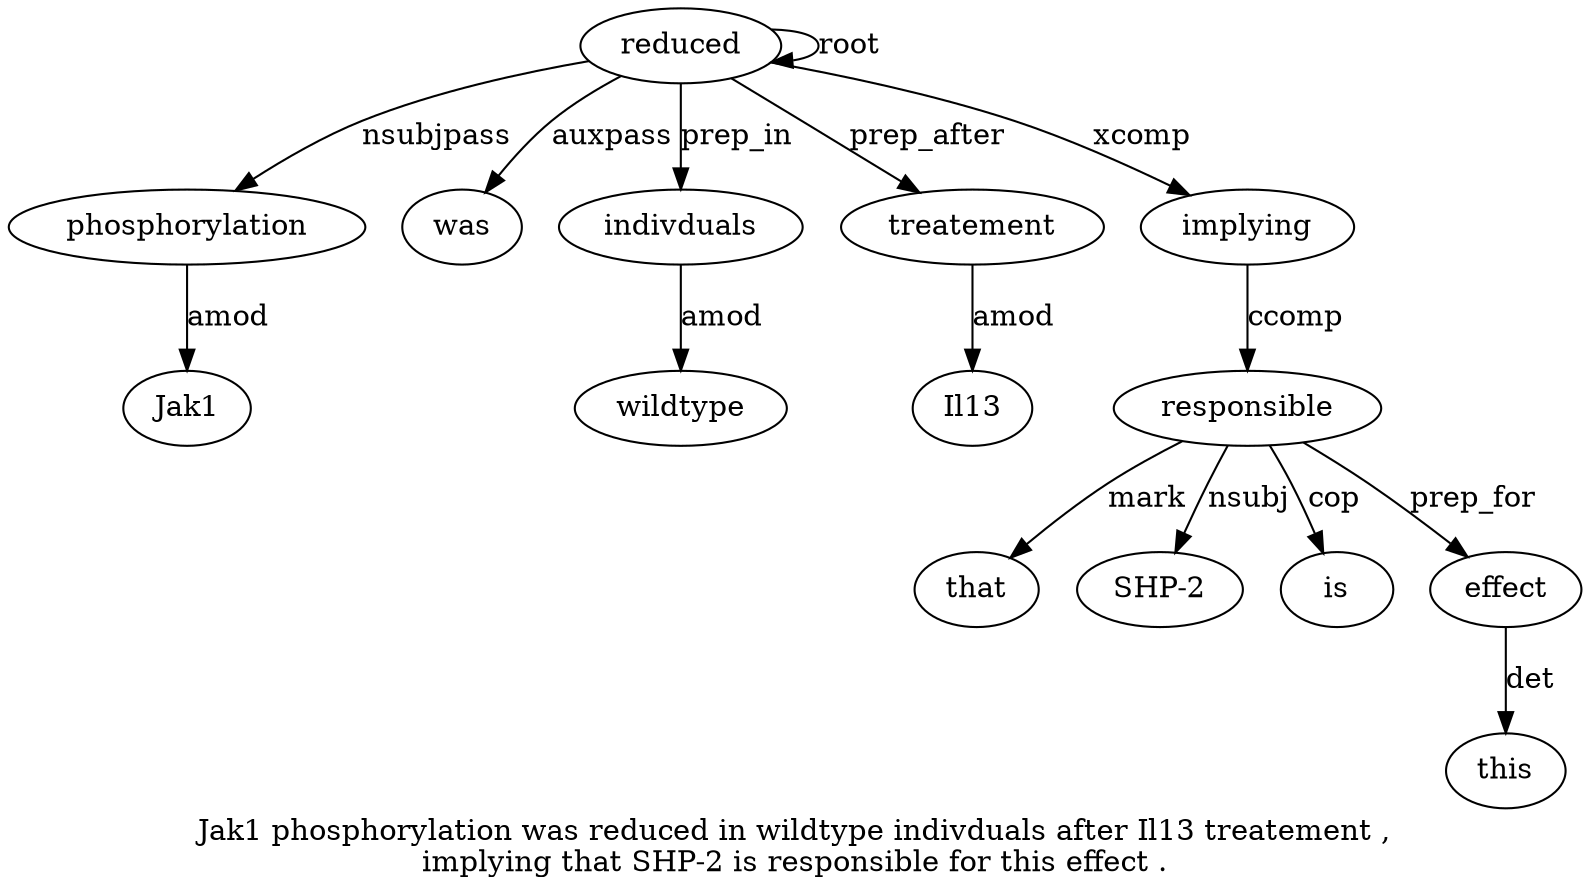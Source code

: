 digraph "Jak1 phosphorylation was reduced in wildtype indivduals after Il13 treatement ,  implying that SHP-2 is responsible for this effect ." {
label="Jak1 phosphorylation was reduced in wildtype indivduals after Il13 treatement ,
implying that SHP-2 is responsible for this effect .";
phosphorylation2 [style=filled, fillcolor=white, label=phosphorylation];
Jak1 [style=filled, fillcolor=white, label=Jak1];
phosphorylation2 -> Jak1  [label=amod];
reduced4 [style=filled, fillcolor=white, label=reduced];
reduced4 -> phosphorylation2  [label=nsubjpass];
was3 [style=filled, fillcolor=white, label=was];
reduced4 -> was3  [label=auxpass];
reduced4 -> reduced4  [label=root];
indivduals7 [style=filled, fillcolor=white, label=indivduals];
wildtype6 [style=filled, fillcolor=white, label=wildtype];
indivduals7 -> wildtype6  [label=amod];
reduced4 -> indivduals7  [label=prep_in];
treatement10 [style=filled, fillcolor=white, label=treatement];
Il139 [style=filled, fillcolor=white, label=Il13];
treatement10 -> Il139  [label=amod];
reduced4 -> treatement10  [label=prep_after];
implying12 [style=filled, fillcolor=white, label=implying];
reduced4 -> implying12  [label=xcomp];
responsible16 [style=filled, fillcolor=white, label=responsible];
that13 [style=filled, fillcolor=white, label=that];
responsible16 -> that13  [label=mark];
"SHP-214" [style=filled, fillcolor=white, label="SHP-2"];
responsible16 -> "SHP-214"  [label=nsubj];
is15 [style=filled, fillcolor=white, label=is];
responsible16 -> is15  [label=cop];
implying12 -> responsible16  [label=ccomp];
effect19 [style=filled, fillcolor=white, label=effect];
this18 [style=filled, fillcolor=white, label=this];
effect19 -> this18  [label=det];
responsible16 -> effect19  [label=prep_for];
}
